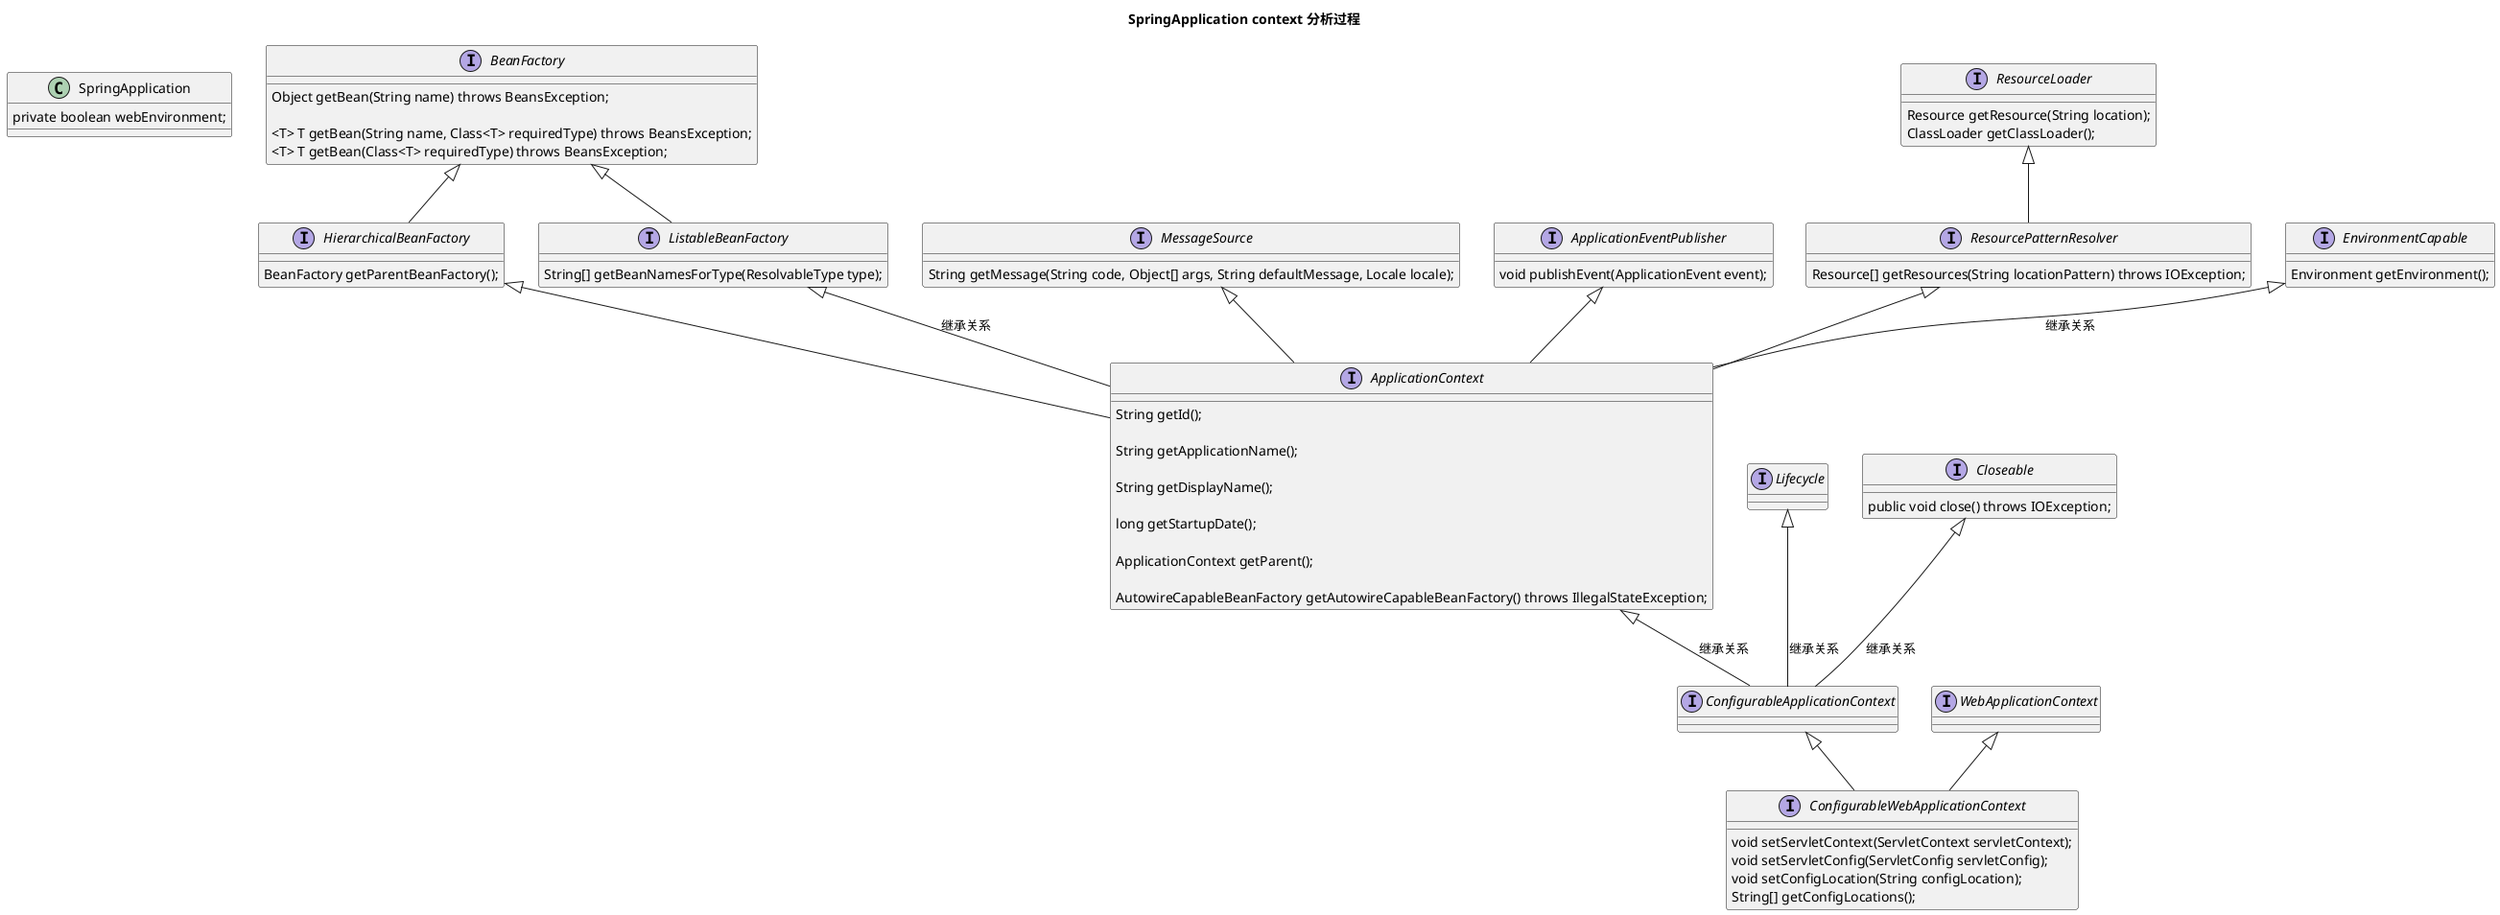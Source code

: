 @startuml

title SpringApplication context 分析过程

class SpringApplication {

private boolean webEnvironment;

}

interface ConfigurableWebApplicationContext extends ConfigurableApplicationContext,WebApplicationContext{
    void setServletContext(ServletContext servletContext);
    void setServletConfig(ServletConfig servletConfig);
    void setConfigLocation(String configLocation);
    String[] getConfigLocations();
}

interface ApplicationContext extends HierarchicalBeanFactory,MessageSource,ApplicationEventPublisher,ResourcePatternResolver{

	String getId();

	String getApplicationName();

	String getDisplayName();

	long getStartupDate();

	ApplicationContext getParent();

	AutowireCapableBeanFactory getAutowireCapableBeanFactory() throws IllegalStateException;
}

interface ConfigurableApplicationContext{

}

interface Lifecycle{

}

interface Closeable{
     public void close() throws IOException;
}

interface EnvironmentCapable{
     Environment getEnvironment();
}

interface ListableBeanFactory extends BeanFactory{
    String[] getBeanNamesForType(ResolvableType type);
}

interface BeanFactory{

    Object getBean(String name) throws BeansException;

    <T> T getBean(String name, Class<T> requiredType) throws BeansException;
    <T> T getBean(Class<T> requiredType) throws BeansException;
}

interface HierarchicalBeanFactory extends BeanFactory{

    BeanFactory getParentBeanFactory();
}

interface MessageSource{
    String getMessage(String code, Object[] args, String defaultMessage, Locale locale);
}

interface ApplicationEventPublisher{
    void publishEvent(ApplicationEvent event);
}

interface ResourcePatternResolver extends ResourceLoader{
    Resource[] getResources(String locationPattern) throws IOException;

}

interface ResourceLoader{

    Resource getResource(String location);
    ClassLoader getClassLoader();

}

ApplicationContext <|-- ConfigurableApplicationContext : 继承关系

Lifecycle <|-- ConfigurableApplicationContext : 继承关系

Closeable <|-- ConfigurableApplicationContext : 继承关系

EnvironmentCapable <|-- ApplicationContext:继承关系

ListableBeanFactory <|-- ApplicationContext:继承关系

@enduml